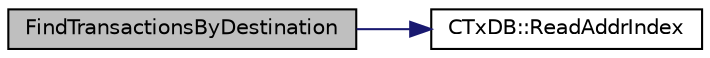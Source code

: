 digraph "FindTransactionsByDestination"
{
  edge [fontname="Helvetica",fontsize="10",labelfontname="Helvetica",labelfontsize="10"];
  node [fontname="Helvetica",fontsize="10",shape=record];
  rankdir="LR";
  Node966 [label="FindTransactionsByDestination",height=0.2,width=0.4,color="black", fillcolor="grey75", style="filled", fontcolor="black"];
  Node966 -> Node967 [color="midnightblue",fontsize="10",style="solid",fontname="Helvetica"];
  Node967 [label="CTxDB::ReadAddrIndex",height=0.2,width=0.4,color="black", fillcolor="white", style="filled",URL="$d9/d8d/class_c_tx_d_b.html#af1a1c0835bf9eb9a59e9d197678b0a4d"];
}
